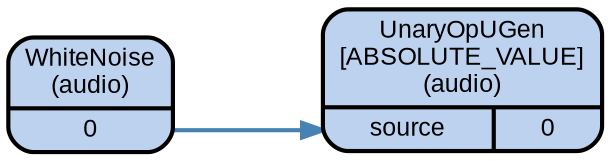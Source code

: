 digraph synthdef_f21696d155a2686700992f0e9a04a79c {
    graph [bgcolor=transparent,
        color=lightslategrey,
        dpi=72,
        fontname=Arial,
        outputorder=edgesfirst,
        overlap=prism,
        penwidth=2,
        rankdir=LR,
        ranksep=1,
        splines=spline,
        style="dotted, rounded"];
    node [fontname=Arial,
        fontsize=12,
        penwidth=2,
        shape=Mrecord,
        style="filled, rounded"];
    edge [penwidth=2];
    ugen_0 [fillcolor=lightsteelblue2,
        label="<f_0> WhiteNoise\n(audio) | { { <f_1_0_0> 0 } }"];
    ugen_1 [fillcolor=lightsteelblue2,
        label="<f_0> UnaryOpUGen\n[ABSOLUTE_VALUE]\n(audio) | { { <f_1_0_0> source } | { <f_1_1_0> 0 } }"];
    ugen_0:f_1_0_0:e -> ugen_1:f_1_0_0:w [color=steelblue];
}